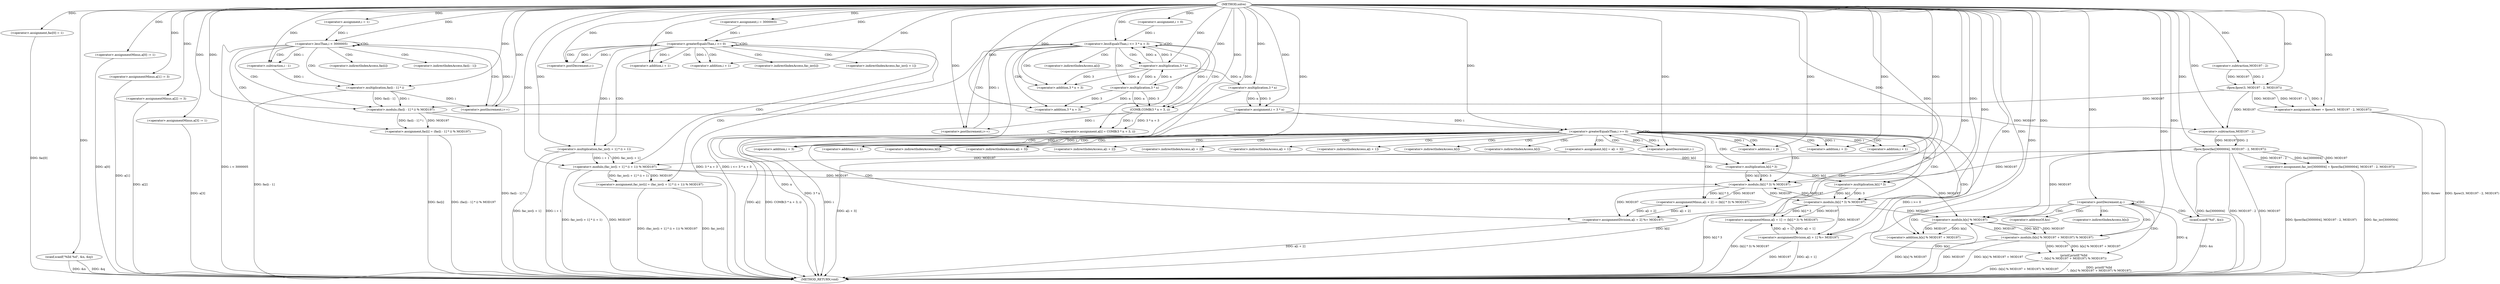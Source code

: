 digraph "solve" {  
"1000361" [label = "(METHOD,solve)" ]
"1000573" [label = "(METHOD_RETURN,void)" ]
"1000364" [label = "(<operator>.assignment,threev = fpow(3, MOD197 - 2, MOD197))" ]
"1000372" [label = "(<operator>.assignment,fac[0] = 1)" ]
"1000401" [label = "(<operator>.assignment,fac_inv[3000004] = fpow(fac[3000004], MOD197 - 2, MOD197))" ]
"1000439" [label = "(scanf,scanf(\"%lld %d\", &n, &q))" ]
"1000471" [label = "(<operator>.assignmentMinus,a[0] -= 1)" ]
"1000476" [label = "(<operator>.assignmentMinus,a[1] -= 3)" ]
"1000481" [label = "(<operator>.assignmentMinus,a[2] -= 3)" ]
"1000486" [label = "(<operator>.assignmentMinus,a[3] -= 1)" ]
"1000379" [label = "(<operator>.assignment,i = 1)" ]
"1000382" [label = "(<operator>.lessThan,i < 3000005)" ]
"1000385" [label = "(<operator>.postIncrement,i++)" ]
"1000415" [label = "(<operator>.assignment,i = 3000003)" ]
"1000418" [label = "(<operator>.greaterEqualsThan,i >= 0)" ]
"1000421" [label = "(<operator>.postDecrement,i--)" ]
"1000447" [label = "(<operator>.assignment,i = 0)" ]
"1000450" [label = "(<operator>.lessEqualsThan,i <= 3 * n + 3)" ]
"1000457" [label = "(<operator>.postIncrement,i++)" ]
"1000493" [label = "(<operator>.assignment,i = 3 * n)" ]
"1000498" [label = "(<operator>.greaterEqualsThan,i >= 0)" ]
"1000501" [label = "(<operator>.postDecrement,i--)" ]
"1000554" [label = "(<operator>.postDecrement,q--)" ]
"1000366" [label = "(fpow,fpow(3, MOD197 - 2, MOD197))" ]
"1000388" [label = "(<operator>.assignment,fac[i] = (fac[i - 1] * i) % MOD197)" ]
"1000405" [label = "(fpow,fpow(fac[3000004], MOD197 - 2, MOD197))" ]
"1000424" [label = "(<operator>.assignment,fac_inv[i] = (fac_inv[i + 1] * (i + 1)) % MOD197)" ]
"1000460" [label = "(<operator>.assignment,a[i] = COMB(3 * n + 3, i))" ]
"1000504" [label = "(<operator>.assignment,b[i] = a[i + 3])" ]
"1000513" [label = "(<operator>.assignmentMinus,a[i + 2] -= (b[i] * 3) % MOD197)" ]
"1000526" [label = "(<operator>.assignmentDivision,a[i + 2] %= MOD197)" ]
"1000533" [label = "(<operator>.assignmentMinus,a[i + 1] -= (b[i] * 3) % MOD197)" ]
"1000546" [label = "(<operator>.assignmentDivision,a[i + 1] %= MOD197)" ]
"1000558" [label = "(scanf,scanf(\"%d\", &x))" ]
"1000562" [label = "(printf,printf(\"%lld\n\", (b[x] % MOD197 + MOD197) % MOD197))" ]
"1000368" [label = "(<operator>.subtraction,MOD197 - 2)" ]
"1000409" [label = "(<operator>.subtraction,MOD197 - 2)" ]
"1000452" [label = "(<operator>.addition,3 * n + 3)" ]
"1000495" [label = "(<operator>.multiplication,3 * n)" ]
"1000392" [label = "(<operator>.modulo,(fac[i - 1] * i) % MOD197)" ]
"1000428" [label = "(<operator>.modulo,(fac_inv[i + 1] * (i + 1)) % MOD197)" ]
"1000453" [label = "(<operator>.multiplication,3 * n)" ]
"1000464" [label = "(COMB,COMB(3 * n + 3, i))" ]
"1000519" [label = "(<operator>.modulo,(b[i] * 3) % MOD197)" ]
"1000539" [label = "(<operator>.modulo,(b[i] * 3) % MOD197)" ]
"1000564" [label = "(<operator>.modulo,(b[x] % MOD197 + MOD197) % MOD197)" ]
"1000393" [label = "(<operator>.multiplication,fac[i - 1] * i)" ]
"1000429" [label = "(<operator>.multiplication,fac_inv[i + 1] * (i + 1))" ]
"1000465" [label = "(<operator>.addition,3 * n + 3)" ]
"1000510" [label = "(<operator>.addition,i + 3)" ]
"1000516" [label = "(<operator>.addition,i + 2)" ]
"1000520" [label = "(<operator>.multiplication,b[i] * 3)" ]
"1000529" [label = "(<operator>.addition,i + 2)" ]
"1000536" [label = "(<operator>.addition,i + 1)" ]
"1000540" [label = "(<operator>.multiplication,b[i] * 3)" ]
"1000549" [label = "(<operator>.addition,i + 1)" ]
"1000565" [label = "(<operator>.addition,b[x] % MOD197 + MOD197)" ]
"1000435" [label = "(<operator>.addition,i + 1)" ]
"1000466" [label = "(<operator>.multiplication,3 * n)" ]
"1000566" [label = "(<operator>.modulo,b[x] % MOD197)" ]
"1000396" [label = "(<operator>.subtraction,i - 1)" ]
"1000432" [label = "(<operator>.addition,i + 1)" ]
"1000389" [label = "(<operator>.indirectIndexAccess,fac[i])" ]
"1000425" [label = "(<operator>.indirectIndexAccess,fac_inv[i])" ]
"1000461" [label = "(<operator>.indirectIndexAccess,a[i])" ]
"1000505" [label = "(<operator>.indirectIndexAccess,b[i])" ]
"1000508" [label = "(<operator>.indirectIndexAccess,a[i + 3])" ]
"1000514" [label = "(<operator>.indirectIndexAccess,a[i + 2])" ]
"1000527" [label = "(<operator>.indirectIndexAccess,a[i + 2])" ]
"1000534" [label = "(<operator>.indirectIndexAccess,a[i + 1])" ]
"1000547" [label = "(<operator>.indirectIndexAccess,a[i + 1])" ]
"1000560" [label = "(<operator>.addressOf,&x)" ]
"1000394" [label = "(<operator>.indirectIndexAccess,fac[i - 1])" ]
"1000430" [label = "(<operator>.indirectIndexAccess,fac_inv[i + 1])" ]
"1000521" [label = "(<operator>.indirectIndexAccess,b[i])" ]
"1000541" [label = "(<operator>.indirectIndexAccess,b[i])" ]
"1000567" [label = "(<operator>.indirectIndexAccess,b[x])" ]
  "1000364" -> "1000573"  [ label = "DDG: threev"] 
  "1000364" -> "1000573"  [ label = "DDG: fpow(3, MOD197 - 2, MOD197)"] 
  "1000372" -> "1000573"  [ label = "DDG: fac[0]"] 
  "1000382" -> "1000573"  [ label = "DDG: i < 3000005"] 
  "1000401" -> "1000573"  [ label = "DDG: fac_inv[3000004]"] 
  "1000405" -> "1000573"  [ label = "DDG: fac[3000004]"] 
  "1000405" -> "1000573"  [ label = "DDG: MOD197 - 2"] 
  "1000405" -> "1000573"  [ label = "DDG: MOD197"] 
  "1000401" -> "1000573"  [ label = "DDG: fpow(fac[3000004], MOD197 - 2, MOD197)"] 
  "1000439" -> "1000573"  [ label = "DDG: &n"] 
  "1000439" -> "1000573"  [ label = "DDG: &q"] 
  "1000450" -> "1000573"  [ label = "DDG: 3 * n + 3"] 
  "1000450" -> "1000573"  [ label = "DDG: i <= 3 * n + 3"] 
  "1000471" -> "1000573"  [ label = "DDG: a[0]"] 
  "1000476" -> "1000573"  [ label = "DDG: a[1]"] 
  "1000481" -> "1000573"  [ label = "DDG: a[2]"] 
  "1000486" -> "1000573"  [ label = "DDG: a[3]"] 
  "1000495" -> "1000573"  [ label = "DDG: n"] 
  "1000493" -> "1000573"  [ label = "DDG: 3 * n"] 
  "1000498" -> "1000573"  [ label = "DDG: i"] 
  "1000498" -> "1000573"  [ label = "DDG: i >= 0"] 
  "1000554" -> "1000573"  [ label = "DDG: q"] 
  "1000558" -> "1000573"  [ label = "DDG: &x"] 
  "1000566" -> "1000573"  [ label = "DDG: b[x]"] 
  "1000565" -> "1000573"  [ label = "DDG: b[x] % MOD197"] 
  "1000564" -> "1000573"  [ label = "DDG: b[x] % MOD197 + MOD197"] 
  "1000564" -> "1000573"  [ label = "DDG: MOD197"] 
  "1000562" -> "1000573"  [ label = "DDG: (b[x] % MOD197 + MOD197) % MOD197"] 
  "1000562" -> "1000573"  [ label = "DDG: printf(\"%lld\n\", (b[x] % MOD197 + MOD197) % MOD197)"] 
  "1000504" -> "1000573"  [ label = "DDG: a[i + 3]"] 
  "1000526" -> "1000573"  [ label = "DDG: a[i + 2]"] 
  "1000540" -> "1000573"  [ label = "DDG: b[i]"] 
  "1000539" -> "1000573"  [ label = "DDG: b[i] * 3"] 
  "1000533" -> "1000573"  [ label = "DDG: (b[i] * 3) % MOD197"] 
  "1000546" -> "1000573"  [ label = "DDG: a[i + 1]"] 
  "1000546" -> "1000573"  [ label = "DDG: MOD197"] 
  "1000460" -> "1000573"  [ label = "DDG: a[i]"] 
  "1000460" -> "1000573"  [ label = "DDG: COMB(3 * n + 3, i)"] 
  "1000424" -> "1000573"  [ label = "DDG: fac_inv[i]"] 
  "1000429" -> "1000573"  [ label = "DDG: fac_inv[i + 1]"] 
  "1000429" -> "1000573"  [ label = "DDG: i + 1"] 
  "1000428" -> "1000573"  [ label = "DDG: fac_inv[i + 1] * (i + 1)"] 
  "1000428" -> "1000573"  [ label = "DDG: MOD197"] 
  "1000424" -> "1000573"  [ label = "DDG: (fac_inv[i + 1] * (i + 1)) % MOD197"] 
  "1000388" -> "1000573"  [ label = "DDG: fac[i]"] 
  "1000393" -> "1000573"  [ label = "DDG: fac[i - 1]"] 
  "1000392" -> "1000573"  [ label = "DDG: fac[i - 1] * i"] 
  "1000388" -> "1000573"  [ label = "DDG: (fac[i - 1] * i) % MOD197"] 
  "1000366" -> "1000364"  [ label = "DDG: MOD197"] 
  "1000366" -> "1000364"  [ label = "DDG: MOD197 - 2"] 
  "1000366" -> "1000364"  [ label = "DDG: 3"] 
  "1000361" -> "1000372"  [ label = "DDG: "] 
  "1000405" -> "1000401"  [ label = "DDG: MOD197 - 2"] 
  "1000405" -> "1000401"  [ label = "DDG: fac[3000004]"] 
  "1000405" -> "1000401"  [ label = "DDG: MOD197"] 
  "1000361" -> "1000439"  [ label = "DDG: "] 
  "1000361" -> "1000471"  [ label = "DDG: "] 
  "1000361" -> "1000476"  [ label = "DDG: "] 
  "1000361" -> "1000481"  [ label = "DDG: "] 
  "1000361" -> "1000486"  [ label = "DDG: "] 
  "1000361" -> "1000364"  [ label = "DDG: "] 
  "1000361" -> "1000379"  [ label = "DDG: "] 
  "1000361" -> "1000415"  [ label = "DDG: "] 
  "1000361" -> "1000447"  [ label = "DDG: "] 
  "1000495" -> "1000493"  [ label = "DDG: 3"] 
  "1000495" -> "1000493"  [ label = "DDG: n"] 
  "1000361" -> "1000366"  [ label = "DDG: "] 
  "1000368" -> "1000366"  [ label = "DDG: 2"] 
  "1000368" -> "1000366"  [ label = "DDG: MOD197"] 
  "1000379" -> "1000382"  [ label = "DDG: i"] 
  "1000385" -> "1000382"  [ label = "DDG: i"] 
  "1000361" -> "1000382"  [ label = "DDG: "] 
  "1000393" -> "1000385"  [ label = "DDG: i"] 
  "1000361" -> "1000385"  [ label = "DDG: "] 
  "1000392" -> "1000388"  [ label = "DDG: MOD197"] 
  "1000392" -> "1000388"  [ label = "DDG: fac[i - 1] * i"] 
  "1000409" -> "1000405"  [ label = "DDG: MOD197"] 
  "1000409" -> "1000405"  [ label = "DDG: 2"] 
  "1000361" -> "1000405"  [ label = "DDG: "] 
  "1000415" -> "1000418"  [ label = "DDG: i"] 
  "1000421" -> "1000418"  [ label = "DDG: i"] 
  "1000361" -> "1000418"  [ label = "DDG: "] 
  "1000361" -> "1000421"  [ label = "DDG: "] 
  "1000418" -> "1000421"  [ label = "DDG: i"] 
  "1000428" -> "1000424"  [ label = "DDG: MOD197"] 
  "1000428" -> "1000424"  [ label = "DDG: fac_inv[i + 1] * (i + 1)"] 
  "1000447" -> "1000450"  [ label = "DDG: i"] 
  "1000457" -> "1000450"  [ label = "DDG: i"] 
  "1000361" -> "1000450"  [ label = "DDG: "] 
  "1000453" -> "1000450"  [ label = "DDG: n"] 
  "1000453" -> "1000450"  [ label = "DDG: 3"] 
  "1000464" -> "1000457"  [ label = "DDG: i"] 
  "1000361" -> "1000457"  [ label = "DDG: "] 
  "1000464" -> "1000460"  [ label = "DDG: i"] 
  "1000464" -> "1000460"  [ label = "DDG: 3 * n + 3"] 
  "1000361" -> "1000493"  [ label = "DDG: "] 
  "1000493" -> "1000498"  [ label = "DDG: i"] 
  "1000501" -> "1000498"  [ label = "DDG: i"] 
  "1000361" -> "1000498"  [ label = "DDG: "] 
  "1000361" -> "1000501"  [ label = "DDG: "] 
  "1000498" -> "1000501"  [ label = "DDG: i"] 
  "1000519" -> "1000513"  [ label = "DDG: b[i] * 3"] 
  "1000519" -> "1000513"  [ label = "DDG: MOD197"] 
  "1000519" -> "1000526"  [ label = "DDG: MOD197"] 
  "1000361" -> "1000526"  [ label = "DDG: "] 
  "1000539" -> "1000533"  [ label = "DDG: MOD197"] 
  "1000539" -> "1000533"  [ label = "DDG: b[i] * 3"] 
  "1000539" -> "1000546"  [ label = "DDG: MOD197"] 
  "1000361" -> "1000546"  [ label = "DDG: "] 
  "1000361" -> "1000554"  [ label = "DDG: "] 
  "1000361" -> "1000558"  [ label = "DDG: "] 
  "1000361" -> "1000368"  [ label = "DDG: "] 
  "1000366" -> "1000409"  [ label = "DDG: MOD197"] 
  "1000392" -> "1000409"  [ label = "DDG: MOD197"] 
  "1000361" -> "1000409"  [ label = "DDG: "] 
  "1000453" -> "1000452"  [ label = "DDG: n"] 
  "1000453" -> "1000452"  [ label = "DDG: 3"] 
  "1000361" -> "1000452"  [ label = "DDG: "] 
  "1000361" -> "1000495"  [ label = "DDG: "] 
  "1000453" -> "1000495"  [ label = "DDG: n"] 
  "1000526" -> "1000513"  [ label = "DDG: a[i + 2]"] 
  "1000513" -> "1000526"  [ label = "DDG: a[i + 2]"] 
  "1000546" -> "1000533"  [ label = "DDG: a[i + 1]"] 
  "1000533" -> "1000546"  [ label = "DDG: a[i + 1]"] 
  "1000361" -> "1000562"  [ label = "DDG: "] 
  "1000564" -> "1000562"  [ label = "DDG: b[x] % MOD197 + MOD197"] 
  "1000564" -> "1000562"  [ label = "DDG: MOD197"] 
  "1000393" -> "1000392"  [ label = "DDG: i"] 
  "1000393" -> "1000392"  [ label = "DDG: fac[i - 1]"] 
  "1000366" -> "1000392"  [ label = "DDG: MOD197"] 
  "1000361" -> "1000392"  [ label = "DDG: "] 
  "1000429" -> "1000428"  [ label = "DDG: fac_inv[i + 1]"] 
  "1000429" -> "1000428"  [ label = "DDG: i + 1"] 
  "1000405" -> "1000428"  [ label = "DDG: MOD197"] 
  "1000361" -> "1000428"  [ label = "DDG: "] 
  "1000361" -> "1000453"  [ label = "DDG: "] 
  "1000466" -> "1000453"  [ label = "DDG: n"] 
  "1000450" -> "1000464"  [ label = "DDG: i"] 
  "1000361" -> "1000464"  [ label = "DDG: "] 
  "1000466" -> "1000464"  [ label = "DDG: 3"] 
  "1000466" -> "1000464"  [ label = "DDG: n"] 
  "1000520" -> "1000519"  [ label = "DDG: 3"] 
  "1000520" -> "1000519"  [ label = "DDG: b[i]"] 
  "1000405" -> "1000519"  [ label = "DDG: MOD197"] 
  "1000428" -> "1000519"  [ label = "DDG: MOD197"] 
  "1000361" -> "1000519"  [ label = "DDG: "] 
  "1000539" -> "1000519"  [ label = "DDG: MOD197"] 
  "1000540" -> "1000539"  [ label = "DDG: 3"] 
  "1000540" -> "1000539"  [ label = "DDG: b[i]"] 
  "1000361" -> "1000539"  [ label = "DDG: "] 
  "1000519" -> "1000539"  [ label = "DDG: MOD197"] 
  "1000566" -> "1000564"  [ label = "DDG: MOD197"] 
  "1000361" -> "1000564"  [ label = "DDG: "] 
  "1000566" -> "1000564"  [ label = "DDG: b[x]"] 
  "1000396" -> "1000393"  [ label = "DDG: i"] 
  "1000361" -> "1000393"  [ label = "DDG: "] 
  "1000361" -> "1000429"  [ label = "DDG: "] 
  "1000418" -> "1000429"  [ label = "DDG: i"] 
  "1000466" -> "1000465"  [ label = "DDG: 3"] 
  "1000466" -> "1000465"  [ label = "DDG: n"] 
  "1000361" -> "1000465"  [ label = "DDG: "] 
  "1000498" -> "1000510"  [ label = "DDG: i"] 
  "1000361" -> "1000510"  [ label = "DDG: "] 
  "1000361" -> "1000516"  [ label = "DDG: "] 
  "1000498" -> "1000516"  [ label = "DDG: i"] 
  "1000504" -> "1000520"  [ label = "DDG: b[i]"] 
  "1000361" -> "1000520"  [ label = "DDG: "] 
  "1000361" -> "1000529"  [ label = "DDG: "] 
  "1000498" -> "1000529"  [ label = "DDG: i"] 
  "1000361" -> "1000536"  [ label = "DDG: "] 
  "1000498" -> "1000536"  [ label = "DDG: i"] 
  "1000520" -> "1000540"  [ label = "DDG: b[i]"] 
  "1000361" -> "1000540"  [ label = "DDG: "] 
  "1000361" -> "1000549"  [ label = "DDG: "] 
  "1000498" -> "1000549"  [ label = "DDG: i"] 
  "1000566" -> "1000565"  [ label = "DDG: b[x]"] 
  "1000566" -> "1000565"  [ label = "DDG: MOD197"] 
  "1000361" -> "1000565"  [ label = "DDG: "] 
  "1000361" -> "1000435"  [ label = "DDG: "] 
  "1000418" -> "1000435"  [ label = "DDG: i"] 
  "1000361" -> "1000466"  [ label = "DDG: "] 
  "1000453" -> "1000466"  [ label = "DDG: n"] 
  "1000405" -> "1000566"  [ label = "DDG: MOD197"] 
  "1000564" -> "1000566"  [ label = "DDG: MOD197"] 
  "1000428" -> "1000566"  [ label = "DDG: MOD197"] 
  "1000361" -> "1000566"  [ label = "DDG: "] 
  "1000539" -> "1000566"  [ label = "DDG: MOD197"] 
  "1000382" -> "1000396"  [ label = "DDG: i"] 
  "1000361" -> "1000396"  [ label = "DDG: "] 
  "1000418" -> "1000432"  [ label = "DDG: i"] 
  "1000361" -> "1000432"  [ label = "DDG: "] 
  "1000382" -> "1000389"  [ label = "CDG: "] 
  "1000382" -> "1000396"  [ label = "CDG: "] 
  "1000382" -> "1000392"  [ label = "CDG: "] 
  "1000382" -> "1000385"  [ label = "CDG: "] 
  "1000382" -> "1000388"  [ label = "CDG: "] 
  "1000382" -> "1000382"  [ label = "CDG: "] 
  "1000382" -> "1000394"  [ label = "CDG: "] 
  "1000382" -> "1000393"  [ label = "CDG: "] 
  "1000418" -> "1000432"  [ label = "CDG: "] 
  "1000418" -> "1000430"  [ label = "CDG: "] 
  "1000418" -> "1000435"  [ label = "CDG: "] 
  "1000418" -> "1000424"  [ label = "CDG: "] 
  "1000418" -> "1000428"  [ label = "CDG: "] 
  "1000418" -> "1000418"  [ label = "CDG: "] 
  "1000418" -> "1000429"  [ label = "CDG: "] 
  "1000418" -> "1000421"  [ label = "CDG: "] 
  "1000418" -> "1000425"  [ label = "CDG: "] 
  "1000450" -> "1000465"  [ label = "CDG: "] 
  "1000450" -> "1000466"  [ label = "CDG: "] 
  "1000450" -> "1000464"  [ label = "CDG: "] 
  "1000450" -> "1000457"  [ label = "CDG: "] 
  "1000450" -> "1000461"  [ label = "CDG: "] 
  "1000450" -> "1000453"  [ label = "CDG: "] 
  "1000450" -> "1000452"  [ label = "CDG: "] 
  "1000450" -> "1000450"  [ label = "CDG: "] 
  "1000450" -> "1000460"  [ label = "CDG: "] 
  "1000498" -> "1000520"  [ label = "CDG: "] 
  "1000498" -> "1000526"  [ label = "CDG: "] 
  "1000498" -> "1000541"  [ label = "CDG: "] 
  "1000498" -> "1000533"  [ label = "CDG: "] 
  "1000498" -> "1000504"  [ label = "CDG: "] 
  "1000498" -> "1000498"  [ label = "CDG: "] 
  "1000498" -> "1000540"  [ label = "CDG: "] 
  "1000498" -> "1000514"  [ label = "CDG: "] 
  "1000498" -> "1000529"  [ label = "CDG: "] 
  "1000498" -> "1000501"  [ label = "CDG: "] 
  "1000498" -> "1000536"  [ label = "CDG: "] 
  "1000498" -> "1000527"  [ label = "CDG: "] 
  "1000498" -> "1000508"  [ label = "CDG: "] 
  "1000498" -> "1000521"  [ label = "CDG: "] 
  "1000498" -> "1000513"  [ label = "CDG: "] 
  "1000498" -> "1000547"  [ label = "CDG: "] 
  "1000498" -> "1000516"  [ label = "CDG: "] 
  "1000498" -> "1000539"  [ label = "CDG: "] 
  "1000498" -> "1000546"  [ label = "CDG: "] 
  "1000498" -> "1000510"  [ label = "CDG: "] 
  "1000498" -> "1000519"  [ label = "CDG: "] 
  "1000498" -> "1000549"  [ label = "CDG: "] 
  "1000498" -> "1000505"  [ label = "CDG: "] 
  "1000498" -> "1000534"  [ label = "CDG: "] 
  "1000554" -> "1000567"  [ label = "CDG: "] 
  "1000554" -> "1000560"  [ label = "CDG: "] 
  "1000554" -> "1000566"  [ label = "CDG: "] 
  "1000554" -> "1000558"  [ label = "CDG: "] 
  "1000554" -> "1000564"  [ label = "CDG: "] 
  "1000554" -> "1000562"  [ label = "CDG: "] 
  "1000554" -> "1000565"  [ label = "CDG: "] 
  "1000554" -> "1000554"  [ label = "CDG: "] 
}
